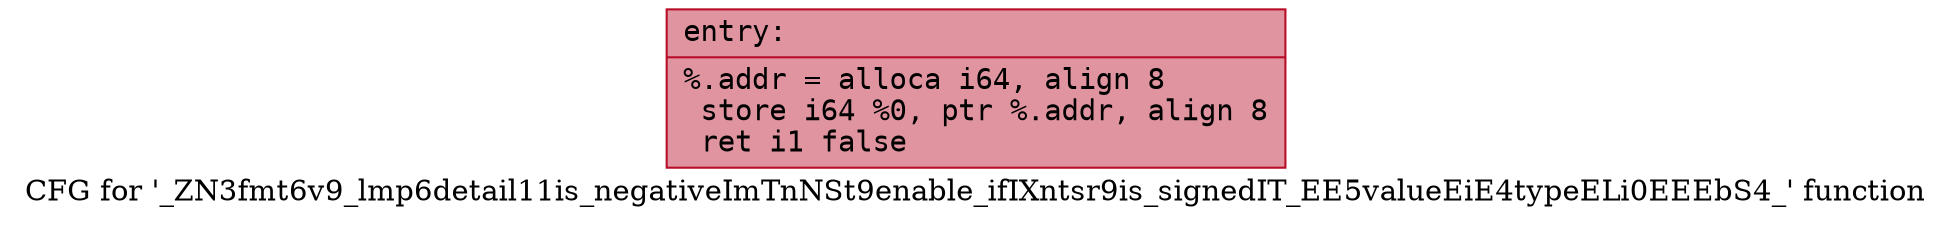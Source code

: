 digraph "CFG for '_ZN3fmt6v9_lmp6detail11is_negativeImTnNSt9enable_ifIXntsr9is_signedIT_EE5valueEiE4typeELi0EEEbS4_' function" {
	label="CFG for '_ZN3fmt6v9_lmp6detail11is_negativeImTnNSt9enable_ifIXntsr9is_signedIT_EE5valueEiE4typeELi0EEEbS4_' function";

	Node0x556bfec148f0 [shape=record,color="#b70d28ff", style=filled, fillcolor="#b70d2870" fontname="Courier",label="{entry:\l|  %.addr = alloca i64, align 8\l  store i64 %0, ptr %.addr, align 8\l  ret i1 false\l}"];
}
